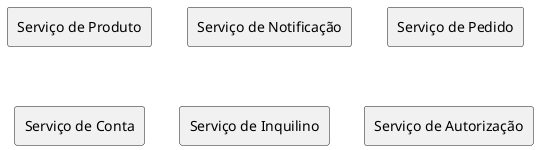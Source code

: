 @startuml
rectangle "Serviço de Produto"
rectangle "Serviço de Notificação"
rectangle "Serviço de Pedido"
rectangle "Serviço de Conta"
rectangle "Serviço de Inquilino"
rectangle "Serviço de Autorização"
@enduml